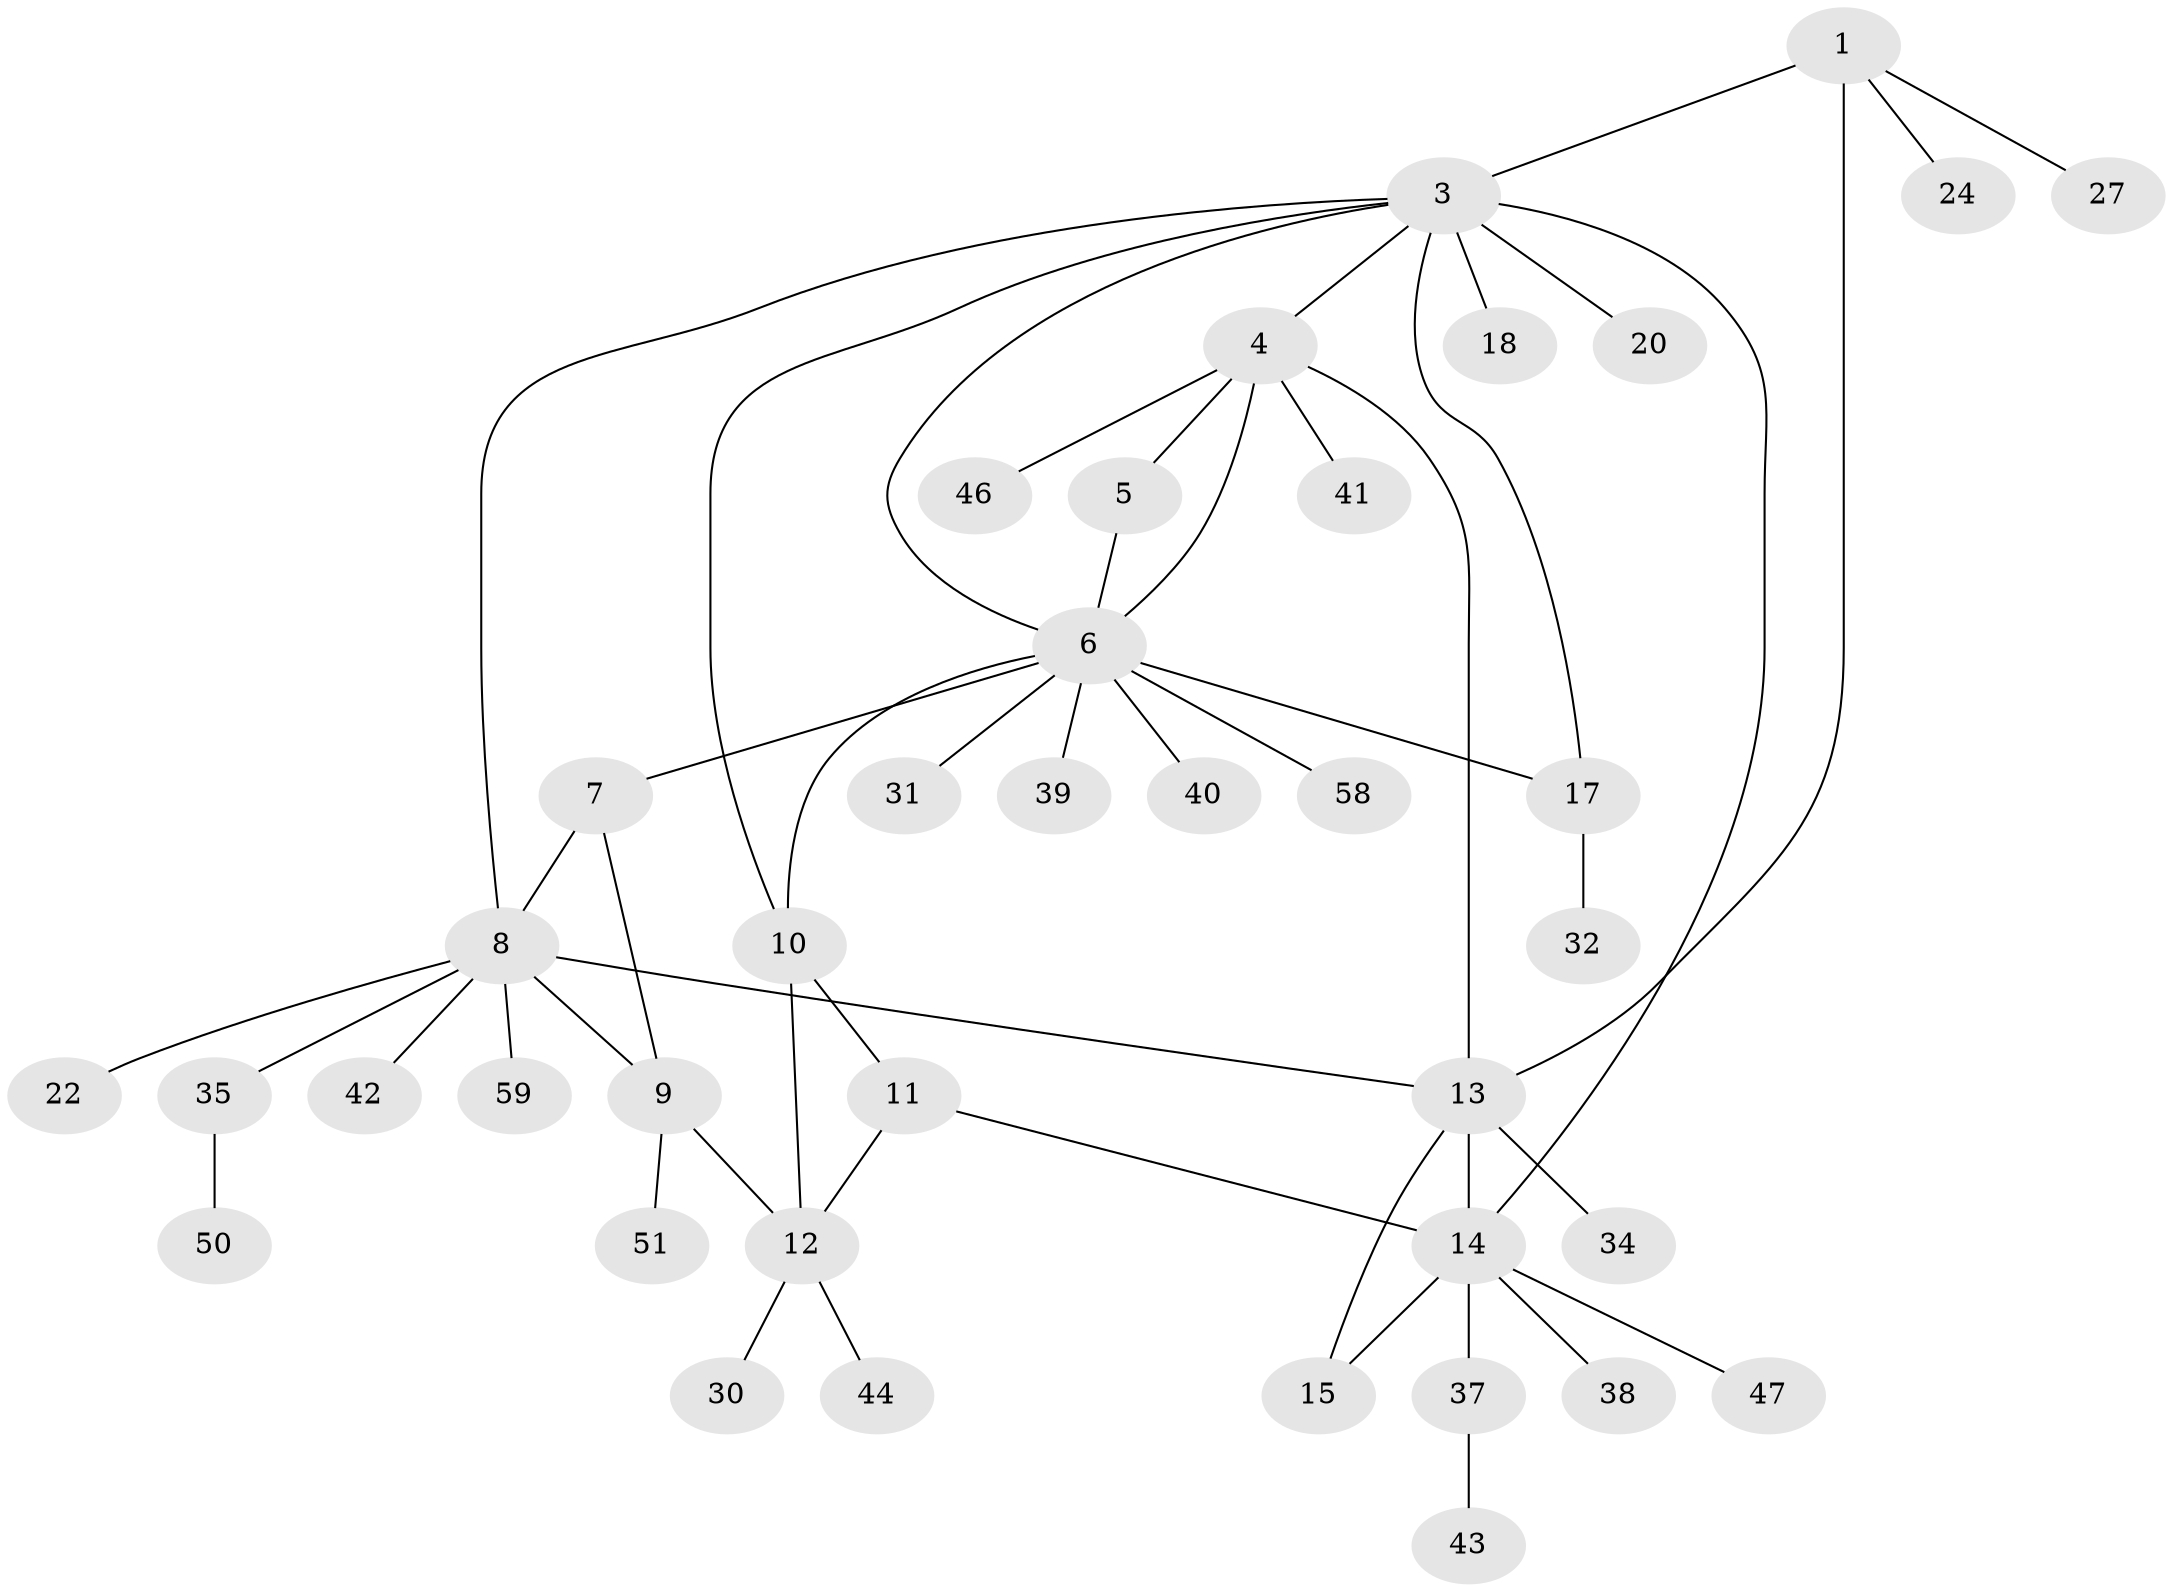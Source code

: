 // Generated by graph-tools (version 1.1) at 2025/24/03/03/25 07:24:15]
// undirected, 39 vertices, 51 edges
graph export_dot {
graph [start="1"]
  node [color=gray90,style=filled];
  1 [super="+2"];
  3 [super="+33"];
  4 [super="+29"];
  5 [super="+16"];
  6 [super="+28"];
  7;
  8 [super="+23"];
  9 [super="+21"];
  10 [super="+55"];
  11 [super="+52"];
  12 [super="+19"];
  13 [super="+57"];
  14 [super="+49"];
  15 [super="+25"];
  17 [super="+45"];
  18;
  20 [super="+56"];
  22 [super="+26"];
  24 [super="+36"];
  27;
  30;
  31;
  32;
  34;
  35 [super="+60"];
  37 [super="+53"];
  38;
  39;
  40;
  41 [super="+54"];
  42;
  43 [super="+48"];
  44;
  46;
  47;
  50;
  51;
  58;
  59;
  1 -- 3 [weight=2];
  1 -- 13;
  1 -- 24;
  1 -- 27;
  3 -- 6;
  3 -- 8;
  3 -- 10;
  3 -- 17;
  3 -- 18;
  3 -- 20;
  3 -- 14;
  3 -- 4;
  4 -- 5;
  4 -- 6;
  4 -- 13;
  4 -- 41;
  4 -- 46;
  5 -- 6;
  6 -- 7;
  6 -- 10;
  6 -- 17;
  6 -- 31;
  6 -- 39;
  6 -- 40;
  6 -- 58;
  7 -- 8;
  7 -- 9;
  8 -- 9;
  8 -- 13;
  8 -- 22;
  8 -- 35;
  8 -- 42;
  8 -- 59;
  9 -- 12;
  9 -- 51;
  10 -- 11;
  10 -- 12;
  11 -- 12;
  11 -- 14;
  12 -- 30;
  12 -- 44;
  13 -- 14;
  13 -- 15;
  13 -- 34;
  14 -- 15;
  14 -- 37;
  14 -- 38;
  14 -- 47;
  17 -- 32;
  35 -- 50;
  37 -- 43;
}
